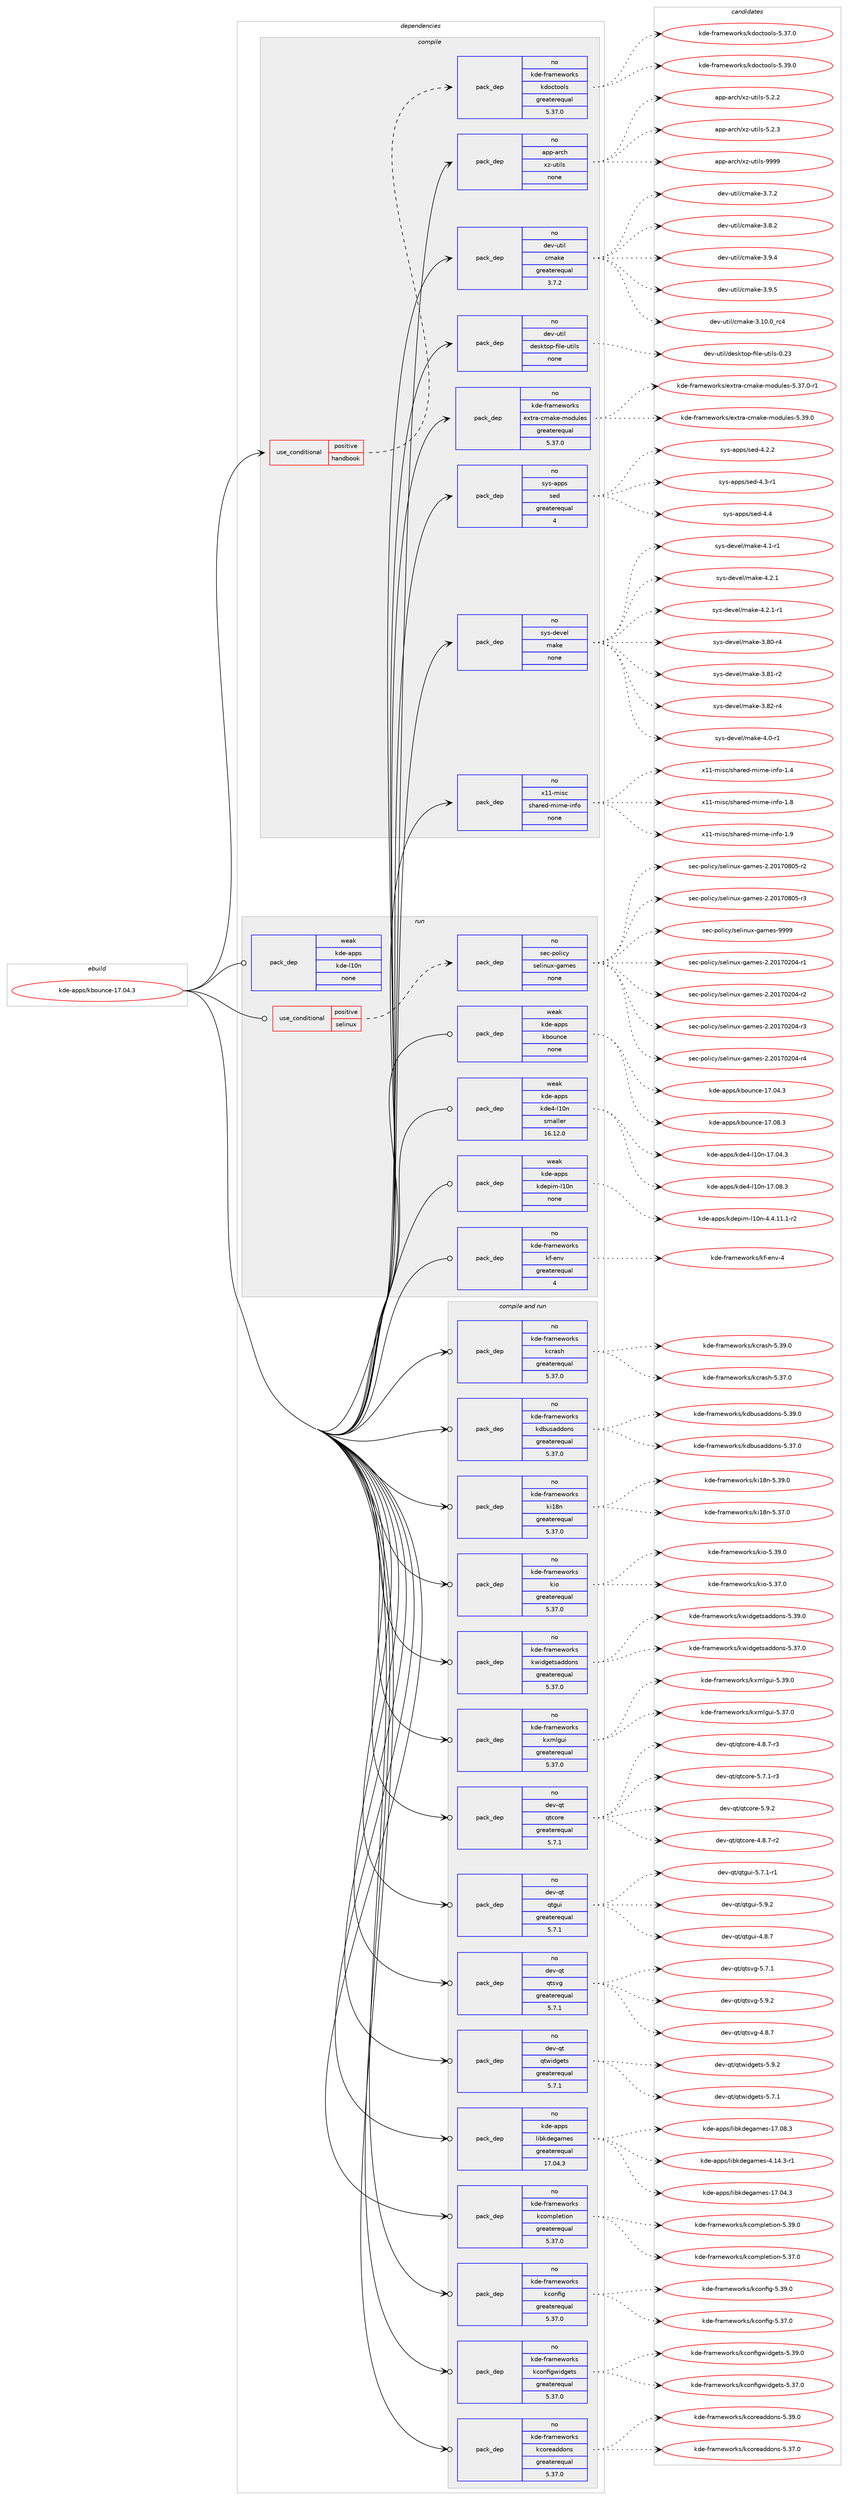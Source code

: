 digraph prolog {

# *************
# Graph options
# *************

newrank=true;
concentrate=true;
compound=true;
graph [rankdir=LR,fontname=Helvetica,fontsize=10,ranksep=1.5];#, ranksep=2.5, nodesep=0.2];
edge  [arrowhead=vee];
node  [fontname=Helvetica,fontsize=10];

# **********
# The ebuild
# **********

subgraph cluster_leftcol {
color=gray;
rank=same;
label=<<i>ebuild</i>>;
id [label="kde-apps/kbounce-17.04.3", color=red, width=4, href="../kde-apps/kbounce-17.04.3.svg"];
}

# ****************
# The dependencies
# ****************

subgraph cluster_midcol {
color=gray;
label=<<i>dependencies</i>>;
subgraph cluster_compile {
fillcolor="#eeeeee";
style=filled;
label=<<i>compile</i>>;
subgraph cond82579 {
dependency317129 [label=<<TABLE BORDER="0" CELLBORDER="1" CELLSPACING="0" CELLPADDING="4"><TR><TD ROWSPAN="3" CELLPADDING="10">use_conditional</TD></TR><TR><TD>positive</TD></TR><TR><TD>handbook</TD></TR></TABLE>>, shape=none, color=red];
subgraph pack229557 {
dependency317130 [label=<<TABLE BORDER="0" CELLBORDER="1" CELLSPACING="0" CELLPADDING="4" WIDTH="220"><TR><TD ROWSPAN="6" CELLPADDING="30">pack_dep</TD></TR><TR><TD WIDTH="110">no</TD></TR><TR><TD>kde-frameworks</TD></TR><TR><TD>kdoctools</TD></TR><TR><TD>greaterequal</TD></TR><TR><TD>5.37.0</TD></TR></TABLE>>, shape=none, color=blue];
}
dependency317129:e -> dependency317130:w [weight=20,style="dashed",arrowhead="vee"];
}
id:e -> dependency317129:w [weight=20,style="solid",arrowhead="vee"];
subgraph pack229558 {
dependency317131 [label=<<TABLE BORDER="0" CELLBORDER="1" CELLSPACING="0" CELLPADDING="4" WIDTH="220"><TR><TD ROWSPAN="6" CELLPADDING="30">pack_dep</TD></TR><TR><TD WIDTH="110">no</TD></TR><TR><TD>app-arch</TD></TR><TR><TD>xz-utils</TD></TR><TR><TD>none</TD></TR><TR><TD></TD></TR></TABLE>>, shape=none, color=blue];
}
id:e -> dependency317131:w [weight=20,style="solid",arrowhead="vee"];
subgraph pack229559 {
dependency317132 [label=<<TABLE BORDER="0" CELLBORDER="1" CELLSPACING="0" CELLPADDING="4" WIDTH="220"><TR><TD ROWSPAN="6" CELLPADDING="30">pack_dep</TD></TR><TR><TD WIDTH="110">no</TD></TR><TR><TD>dev-util</TD></TR><TR><TD>cmake</TD></TR><TR><TD>greaterequal</TD></TR><TR><TD>3.7.2</TD></TR></TABLE>>, shape=none, color=blue];
}
id:e -> dependency317132:w [weight=20,style="solid",arrowhead="vee"];
subgraph pack229560 {
dependency317133 [label=<<TABLE BORDER="0" CELLBORDER="1" CELLSPACING="0" CELLPADDING="4" WIDTH="220"><TR><TD ROWSPAN="6" CELLPADDING="30">pack_dep</TD></TR><TR><TD WIDTH="110">no</TD></TR><TR><TD>dev-util</TD></TR><TR><TD>desktop-file-utils</TD></TR><TR><TD>none</TD></TR><TR><TD></TD></TR></TABLE>>, shape=none, color=blue];
}
id:e -> dependency317133:w [weight=20,style="solid",arrowhead="vee"];
subgraph pack229561 {
dependency317134 [label=<<TABLE BORDER="0" CELLBORDER="1" CELLSPACING="0" CELLPADDING="4" WIDTH="220"><TR><TD ROWSPAN="6" CELLPADDING="30">pack_dep</TD></TR><TR><TD WIDTH="110">no</TD></TR><TR><TD>kde-frameworks</TD></TR><TR><TD>extra-cmake-modules</TD></TR><TR><TD>greaterequal</TD></TR><TR><TD>5.37.0</TD></TR></TABLE>>, shape=none, color=blue];
}
id:e -> dependency317134:w [weight=20,style="solid",arrowhead="vee"];
subgraph pack229562 {
dependency317135 [label=<<TABLE BORDER="0" CELLBORDER="1" CELLSPACING="0" CELLPADDING="4" WIDTH="220"><TR><TD ROWSPAN="6" CELLPADDING="30">pack_dep</TD></TR><TR><TD WIDTH="110">no</TD></TR><TR><TD>sys-apps</TD></TR><TR><TD>sed</TD></TR><TR><TD>greaterequal</TD></TR><TR><TD>4</TD></TR></TABLE>>, shape=none, color=blue];
}
id:e -> dependency317135:w [weight=20,style="solid",arrowhead="vee"];
subgraph pack229563 {
dependency317136 [label=<<TABLE BORDER="0" CELLBORDER="1" CELLSPACING="0" CELLPADDING="4" WIDTH="220"><TR><TD ROWSPAN="6" CELLPADDING="30">pack_dep</TD></TR><TR><TD WIDTH="110">no</TD></TR><TR><TD>sys-devel</TD></TR><TR><TD>make</TD></TR><TR><TD>none</TD></TR><TR><TD></TD></TR></TABLE>>, shape=none, color=blue];
}
id:e -> dependency317136:w [weight=20,style="solid",arrowhead="vee"];
subgraph pack229564 {
dependency317137 [label=<<TABLE BORDER="0" CELLBORDER="1" CELLSPACING="0" CELLPADDING="4" WIDTH="220"><TR><TD ROWSPAN="6" CELLPADDING="30">pack_dep</TD></TR><TR><TD WIDTH="110">no</TD></TR><TR><TD>x11-misc</TD></TR><TR><TD>shared-mime-info</TD></TR><TR><TD>none</TD></TR><TR><TD></TD></TR></TABLE>>, shape=none, color=blue];
}
id:e -> dependency317137:w [weight=20,style="solid",arrowhead="vee"];
}
subgraph cluster_compileandrun {
fillcolor="#eeeeee";
style=filled;
label=<<i>compile and run</i>>;
subgraph pack229565 {
dependency317138 [label=<<TABLE BORDER="0" CELLBORDER="1" CELLSPACING="0" CELLPADDING="4" WIDTH="220"><TR><TD ROWSPAN="6" CELLPADDING="30">pack_dep</TD></TR><TR><TD WIDTH="110">no</TD></TR><TR><TD>dev-qt</TD></TR><TR><TD>qtcore</TD></TR><TR><TD>greaterequal</TD></TR><TR><TD>5.7.1</TD></TR></TABLE>>, shape=none, color=blue];
}
id:e -> dependency317138:w [weight=20,style="solid",arrowhead="odotvee"];
subgraph pack229566 {
dependency317139 [label=<<TABLE BORDER="0" CELLBORDER="1" CELLSPACING="0" CELLPADDING="4" WIDTH="220"><TR><TD ROWSPAN="6" CELLPADDING="30">pack_dep</TD></TR><TR><TD WIDTH="110">no</TD></TR><TR><TD>dev-qt</TD></TR><TR><TD>qtgui</TD></TR><TR><TD>greaterequal</TD></TR><TR><TD>5.7.1</TD></TR></TABLE>>, shape=none, color=blue];
}
id:e -> dependency317139:w [weight=20,style="solid",arrowhead="odotvee"];
subgraph pack229567 {
dependency317140 [label=<<TABLE BORDER="0" CELLBORDER="1" CELLSPACING="0" CELLPADDING="4" WIDTH="220"><TR><TD ROWSPAN="6" CELLPADDING="30">pack_dep</TD></TR><TR><TD WIDTH="110">no</TD></TR><TR><TD>dev-qt</TD></TR><TR><TD>qtsvg</TD></TR><TR><TD>greaterequal</TD></TR><TR><TD>5.7.1</TD></TR></TABLE>>, shape=none, color=blue];
}
id:e -> dependency317140:w [weight=20,style="solid",arrowhead="odotvee"];
subgraph pack229568 {
dependency317141 [label=<<TABLE BORDER="0" CELLBORDER="1" CELLSPACING="0" CELLPADDING="4" WIDTH="220"><TR><TD ROWSPAN="6" CELLPADDING="30">pack_dep</TD></TR><TR><TD WIDTH="110">no</TD></TR><TR><TD>dev-qt</TD></TR><TR><TD>qtwidgets</TD></TR><TR><TD>greaterequal</TD></TR><TR><TD>5.7.1</TD></TR></TABLE>>, shape=none, color=blue];
}
id:e -> dependency317141:w [weight=20,style="solid",arrowhead="odotvee"];
subgraph pack229569 {
dependency317142 [label=<<TABLE BORDER="0" CELLBORDER="1" CELLSPACING="0" CELLPADDING="4" WIDTH="220"><TR><TD ROWSPAN="6" CELLPADDING="30">pack_dep</TD></TR><TR><TD WIDTH="110">no</TD></TR><TR><TD>kde-apps</TD></TR><TR><TD>libkdegames</TD></TR><TR><TD>greaterequal</TD></TR><TR><TD>17.04.3</TD></TR></TABLE>>, shape=none, color=blue];
}
id:e -> dependency317142:w [weight=20,style="solid",arrowhead="odotvee"];
subgraph pack229570 {
dependency317143 [label=<<TABLE BORDER="0" CELLBORDER="1" CELLSPACING="0" CELLPADDING="4" WIDTH="220"><TR><TD ROWSPAN="6" CELLPADDING="30">pack_dep</TD></TR><TR><TD WIDTH="110">no</TD></TR><TR><TD>kde-frameworks</TD></TR><TR><TD>kcompletion</TD></TR><TR><TD>greaterequal</TD></TR><TR><TD>5.37.0</TD></TR></TABLE>>, shape=none, color=blue];
}
id:e -> dependency317143:w [weight=20,style="solid",arrowhead="odotvee"];
subgraph pack229571 {
dependency317144 [label=<<TABLE BORDER="0" CELLBORDER="1" CELLSPACING="0" CELLPADDING="4" WIDTH="220"><TR><TD ROWSPAN="6" CELLPADDING="30">pack_dep</TD></TR><TR><TD WIDTH="110">no</TD></TR><TR><TD>kde-frameworks</TD></TR><TR><TD>kconfig</TD></TR><TR><TD>greaterequal</TD></TR><TR><TD>5.37.0</TD></TR></TABLE>>, shape=none, color=blue];
}
id:e -> dependency317144:w [weight=20,style="solid",arrowhead="odotvee"];
subgraph pack229572 {
dependency317145 [label=<<TABLE BORDER="0" CELLBORDER="1" CELLSPACING="0" CELLPADDING="4" WIDTH="220"><TR><TD ROWSPAN="6" CELLPADDING="30">pack_dep</TD></TR><TR><TD WIDTH="110">no</TD></TR><TR><TD>kde-frameworks</TD></TR><TR><TD>kconfigwidgets</TD></TR><TR><TD>greaterequal</TD></TR><TR><TD>5.37.0</TD></TR></TABLE>>, shape=none, color=blue];
}
id:e -> dependency317145:w [weight=20,style="solid",arrowhead="odotvee"];
subgraph pack229573 {
dependency317146 [label=<<TABLE BORDER="0" CELLBORDER="1" CELLSPACING="0" CELLPADDING="4" WIDTH="220"><TR><TD ROWSPAN="6" CELLPADDING="30">pack_dep</TD></TR><TR><TD WIDTH="110">no</TD></TR><TR><TD>kde-frameworks</TD></TR><TR><TD>kcoreaddons</TD></TR><TR><TD>greaterequal</TD></TR><TR><TD>5.37.0</TD></TR></TABLE>>, shape=none, color=blue];
}
id:e -> dependency317146:w [weight=20,style="solid",arrowhead="odotvee"];
subgraph pack229574 {
dependency317147 [label=<<TABLE BORDER="0" CELLBORDER="1" CELLSPACING="0" CELLPADDING="4" WIDTH="220"><TR><TD ROWSPAN="6" CELLPADDING="30">pack_dep</TD></TR><TR><TD WIDTH="110">no</TD></TR><TR><TD>kde-frameworks</TD></TR><TR><TD>kcrash</TD></TR><TR><TD>greaterequal</TD></TR><TR><TD>5.37.0</TD></TR></TABLE>>, shape=none, color=blue];
}
id:e -> dependency317147:w [weight=20,style="solid",arrowhead="odotvee"];
subgraph pack229575 {
dependency317148 [label=<<TABLE BORDER="0" CELLBORDER="1" CELLSPACING="0" CELLPADDING="4" WIDTH="220"><TR><TD ROWSPAN="6" CELLPADDING="30">pack_dep</TD></TR><TR><TD WIDTH="110">no</TD></TR><TR><TD>kde-frameworks</TD></TR><TR><TD>kdbusaddons</TD></TR><TR><TD>greaterequal</TD></TR><TR><TD>5.37.0</TD></TR></TABLE>>, shape=none, color=blue];
}
id:e -> dependency317148:w [weight=20,style="solid",arrowhead="odotvee"];
subgraph pack229576 {
dependency317149 [label=<<TABLE BORDER="0" CELLBORDER="1" CELLSPACING="0" CELLPADDING="4" WIDTH="220"><TR><TD ROWSPAN="6" CELLPADDING="30">pack_dep</TD></TR><TR><TD WIDTH="110">no</TD></TR><TR><TD>kde-frameworks</TD></TR><TR><TD>ki18n</TD></TR><TR><TD>greaterequal</TD></TR><TR><TD>5.37.0</TD></TR></TABLE>>, shape=none, color=blue];
}
id:e -> dependency317149:w [weight=20,style="solid",arrowhead="odotvee"];
subgraph pack229577 {
dependency317150 [label=<<TABLE BORDER="0" CELLBORDER="1" CELLSPACING="0" CELLPADDING="4" WIDTH="220"><TR><TD ROWSPAN="6" CELLPADDING="30">pack_dep</TD></TR><TR><TD WIDTH="110">no</TD></TR><TR><TD>kde-frameworks</TD></TR><TR><TD>kio</TD></TR><TR><TD>greaterequal</TD></TR><TR><TD>5.37.0</TD></TR></TABLE>>, shape=none, color=blue];
}
id:e -> dependency317150:w [weight=20,style="solid",arrowhead="odotvee"];
subgraph pack229578 {
dependency317151 [label=<<TABLE BORDER="0" CELLBORDER="1" CELLSPACING="0" CELLPADDING="4" WIDTH="220"><TR><TD ROWSPAN="6" CELLPADDING="30">pack_dep</TD></TR><TR><TD WIDTH="110">no</TD></TR><TR><TD>kde-frameworks</TD></TR><TR><TD>kwidgetsaddons</TD></TR><TR><TD>greaterequal</TD></TR><TR><TD>5.37.0</TD></TR></TABLE>>, shape=none, color=blue];
}
id:e -> dependency317151:w [weight=20,style="solid",arrowhead="odotvee"];
subgraph pack229579 {
dependency317152 [label=<<TABLE BORDER="0" CELLBORDER="1" CELLSPACING="0" CELLPADDING="4" WIDTH="220"><TR><TD ROWSPAN="6" CELLPADDING="30">pack_dep</TD></TR><TR><TD WIDTH="110">no</TD></TR><TR><TD>kde-frameworks</TD></TR><TR><TD>kxmlgui</TD></TR><TR><TD>greaterequal</TD></TR><TR><TD>5.37.0</TD></TR></TABLE>>, shape=none, color=blue];
}
id:e -> dependency317152:w [weight=20,style="solid",arrowhead="odotvee"];
}
subgraph cluster_run {
fillcolor="#eeeeee";
style=filled;
label=<<i>run</i>>;
subgraph cond82580 {
dependency317153 [label=<<TABLE BORDER="0" CELLBORDER="1" CELLSPACING="0" CELLPADDING="4"><TR><TD ROWSPAN="3" CELLPADDING="10">use_conditional</TD></TR><TR><TD>positive</TD></TR><TR><TD>selinux</TD></TR></TABLE>>, shape=none, color=red];
subgraph pack229580 {
dependency317154 [label=<<TABLE BORDER="0" CELLBORDER="1" CELLSPACING="0" CELLPADDING="4" WIDTH="220"><TR><TD ROWSPAN="6" CELLPADDING="30">pack_dep</TD></TR><TR><TD WIDTH="110">no</TD></TR><TR><TD>sec-policy</TD></TR><TR><TD>selinux-games</TD></TR><TR><TD>none</TD></TR><TR><TD></TD></TR></TABLE>>, shape=none, color=blue];
}
dependency317153:e -> dependency317154:w [weight=20,style="dashed",arrowhead="vee"];
}
id:e -> dependency317153:w [weight=20,style="solid",arrowhead="odot"];
subgraph pack229581 {
dependency317155 [label=<<TABLE BORDER="0" CELLBORDER="1" CELLSPACING="0" CELLPADDING="4" WIDTH="220"><TR><TD ROWSPAN="6" CELLPADDING="30">pack_dep</TD></TR><TR><TD WIDTH="110">no</TD></TR><TR><TD>kde-frameworks</TD></TR><TR><TD>kf-env</TD></TR><TR><TD>greaterequal</TD></TR><TR><TD>4</TD></TR></TABLE>>, shape=none, color=blue];
}
id:e -> dependency317155:w [weight=20,style="solid",arrowhead="odot"];
subgraph pack229582 {
dependency317156 [label=<<TABLE BORDER="0" CELLBORDER="1" CELLSPACING="0" CELLPADDING="4" WIDTH="220"><TR><TD ROWSPAN="6" CELLPADDING="30">pack_dep</TD></TR><TR><TD WIDTH="110">weak</TD></TR><TR><TD>kde-apps</TD></TR><TR><TD>kbounce</TD></TR><TR><TD>none</TD></TR><TR><TD></TD></TR></TABLE>>, shape=none, color=blue];
}
id:e -> dependency317156:w [weight=20,style="solid",arrowhead="odot"];
subgraph pack229583 {
dependency317157 [label=<<TABLE BORDER="0" CELLBORDER="1" CELLSPACING="0" CELLPADDING="4" WIDTH="220"><TR><TD ROWSPAN="6" CELLPADDING="30">pack_dep</TD></TR><TR><TD WIDTH="110">weak</TD></TR><TR><TD>kde-apps</TD></TR><TR><TD>kde-l10n</TD></TR><TR><TD>none</TD></TR><TR><TD></TD></TR></TABLE>>, shape=none, color=blue];
}
id:e -> dependency317157:w [weight=20,style="solid",arrowhead="odot"];
subgraph pack229584 {
dependency317158 [label=<<TABLE BORDER="0" CELLBORDER="1" CELLSPACING="0" CELLPADDING="4" WIDTH="220"><TR><TD ROWSPAN="6" CELLPADDING="30">pack_dep</TD></TR><TR><TD WIDTH="110">weak</TD></TR><TR><TD>kde-apps</TD></TR><TR><TD>kde4-l10n</TD></TR><TR><TD>smaller</TD></TR><TR><TD>16.12.0</TD></TR></TABLE>>, shape=none, color=blue];
}
id:e -> dependency317158:w [weight=20,style="solid",arrowhead="odot"];
subgraph pack229585 {
dependency317159 [label=<<TABLE BORDER="0" CELLBORDER="1" CELLSPACING="0" CELLPADDING="4" WIDTH="220"><TR><TD ROWSPAN="6" CELLPADDING="30">pack_dep</TD></TR><TR><TD WIDTH="110">weak</TD></TR><TR><TD>kde-apps</TD></TR><TR><TD>kdepim-l10n</TD></TR><TR><TD>none</TD></TR><TR><TD></TD></TR></TABLE>>, shape=none, color=blue];
}
id:e -> dependency317159:w [weight=20,style="solid",arrowhead="odot"];
}
}

# **************
# The candidates
# **************

subgraph cluster_choices {
rank=same;
color=gray;
label=<<i>candidates</i>>;

subgraph choice229557 {
color=black;
nodesep=1;
choice1071001014510211497109101119111114107115471071001119911611111110811545534651554648 [label="kde-frameworks/kdoctools-5.37.0", color=red, width=4,href="../kde-frameworks/kdoctools-5.37.0.svg"];
choice1071001014510211497109101119111114107115471071001119911611111110811545534651574648 [label="kde-frameworks/kdoctools-5.39.0", color=red, width=4,href="../kde-frameworks/kdoctools-5.39.0.svg"];
dependency317130:e -> choice1071001014510211497109101119111114107115471071001119911611111110811545534651554648:w [style=dotted,weight="100"];
dependency317130:e -> choice1071001014510211497109101119111114107115471071001119911611111110811545534651574648:w [style=dotted,weight="100"];
}
subgraph choice229558 {
color=black;
nodesep=1;
choice971121124597114991044712012245117116105108115455346504650 [label="app-arch/xz-utils-5.2.2", color=red, width=4,href="../app-arch/xz-utils-5.2.2.svg"];
choice971121124597114991044712012245117116105108115455346504651 [label="app-arch/xz-utils-5.2.3", color=red, width=4,href="../app-arch/xz-utils-5.2.3.svg"];
choice9711211245971149910447120122451171161051081154557575757 [label="app-arch/xz-utils-9999", color=red, width=4,href="../app-arch/xz-utils-9999.svg"];
dependency317131:e -> choice971121124597114991044712012245117116105108115455346504650:w [style=dotted,weight="100"];
dependency317131:e -> choice971121124597114991044712012245117116105108115455346504651:w [style=dotted,weight="100"];
dependency317131:e -> choice9711211245971149910447120122451171161051081154557575757:w [style=dotted,weight="100"];
}
subgraph choice229559 {
color=black;
nodesep=1;
choice1001011184511711610510847991099710710145514649484648951149952 [label="dev-util/cmake-3.10.0_rc4", color=red, width=4,href="../dev-util/cmake-3.10.0_rc4.svg"];
choice10010111845117116105108479910997107101455146554650 [label="dev-util/cmake-3.7.2", color=red, width=4,href="../dev-util/cmake-3.7.2.svg"];
choice10010111845117116105108479910997107101455146564650 [label="dev-util/cmake-3.8.2", color=red, width=4,href="../dev-util/cmake-3.8.2.svg"];
choice10010111845117116105108479910997107101455146574652 [label="dev-util/cmake-3.9.4", color=red, width=4,href="../dev-util/cmake-3.9.4.svg"];
choice10010111845117116105108479910997107101455146574653 [label="dev-util/cmake-3.9.5", color=red, width=4,href="../dev-util/cmake-3.9.5.svg"];
dependency317132:e -> choice1001011184511711610510847991099710710145514649484648951149952:w [style=dotted,weight="100"];
dependency317132:e -> choice10010111845117116105108479910997107101455146554650:w [style=dotted,weight="100"];
dependency317132:e -> choice10010111845117116105108479910997107101455146564650:w [style=dotted,weight="100"];
dependency317132:e -> choice10010111845117116105108479910997107101455146574652:w [style=dotted,weight="100"];
dependency317132:e -> choice10010111845117116105108479910997107101455146574653:w [style=dotted,weight="100"];
}
subgraph choice229560 {
color=black;
nodesep=1;
choice100101118451171161051084710010111510711611111245102105108101451171161051081154548465051 [label="dev-util/desktop-file-utils-0.23", color=red, width=4,href="../dev-util/desktop-file-utils-0.23.svg"];
dependency317133:e -> choice100101118451171161051084710010111510711611111245102105108101451171161051081154548465051:w [style=dotted,weight="100"];
}
subgraph choice229561 {
color=black;
nodesep=1;
choice1071001014510211497109101119111114107115471011201161149745991099710710145109111100117108101115455346515546484511449 [label="kde-frameworks/extra-cmake-modules-5.37.0-r1", color=red, width=4,href="../kde-frameworks/extra-cmake-modules-5.37.0-r1.svg"];
choice107100101451021149710910111911111410711547101120116114974599109971071014510911110011710810111545534651574648 [label="kde-frameworks/extra-cmake-modules-5.39.0", color=red, width=4,href="../kde-frameworks/extra-cmake-modules-5.39.0.svg"];
dependency317134:e -> choice1071001014510211497109101119111114107115471011201161149745991099710710145109111100117108101115455346515546484511449:w [style=dotted,weight="100"];
dependency317134:e -> choice107100101451021149710910111911111410711547101120116114974599109971071014510911110011710810111545534651574648:w [style=dotted,weight="100"];
}
subgraph choice229562 {
color=black;
nodesep=1;
choice115121115459711211211547115101100455246504650 [label="sys-apps/sed-4.2.2", color=red, width=4,href="../sys-apps/sed-4.2.2.svg"];
choice115121115459711211211547115101100455246514511449 [label="sys-apps/sed-4.3-r1", color=red, width=4,href="../sys-apps/sed-4.3-r1.svg"];
choice11512111545971121121154711510110045524652 [label="sys-apps/sed-4.4", color=red, width=4,href="../sys-apps/sed-4.4.svg"];
dependency317135:e -> choice115121115459711211211547115101100455246504650:w [style=dotted,weight="100"];
dependency317135:e -> choice115121115459711211211547115101100455246514511449:w [style=dotted,weight="100"];
dependency317135:e -> choice11512111545971121121154711510110045524652:w [style=dotted,weight="100"];
}
subgraph choice229563 {
color=black;
nodesep=1;
choice11512111545100101118101108471099710710145514656484511452 [label="sys-devel/make-3.80-r4", color=red, width=4,href="../sys-devel/make-3.80-r4.svg"];
choice11512111545100101118101108471099710710145514656494511450 [label="sys-devel/make-3.81-r2", color=red, width=4,href="../sys-devel/make-3.81-r2.svg"];
choice11512111545100101118101108471099710710145514656504511452 [label="sys-devel/make-3.82-r4", color=red, width=4,href="../sys-devel/make-3.82-r4.svg"];
choice115121115451001011181011084710997107101455246484511449 [label="sys-devel/make-4.0-r1", color=red, width=4,href="../sys-devel/make-4.0-r1.svg"];
choice115121115451001011181011084710997107101455246494511449 [label="sys-devel/make-4.1-r1", color=red, width=4,href="../sys-devel/make-4.1-r1.svg"];
choice115121115451001011181011084710997107101455246504649 [label="sys-devel/make-4.2.1", color=red, width=4,href="../sys-devel/make-4.2.1.svg"];
choice1151211154510010111810110847109971071014552465046494511449 [label="sys-devel/make-4.2.1-r1", color=red, width=4,href="../sys-devel/make-4.2.1-r1.svg"];
dependency317136:e -> choice11512111545100101118101108471099710710145514656484511452:w [style=dotted,weight="100"];
dependency317136:e -> choice11512111545100101118101108471099710710145514656494511450:w [style=dotted,weight="100"];
dependency317136:e -> choice11512111545100101118101108471099710710145514656504511452:w [style=dotted,weight="100"];
dependency317136:e -> choice115121115451001011181011084710997107101455246484511449:w [style=dotted,weight="100"];
dependency317136:e -> choice115121115451001011181011084710997107101455246494511449:w [style=dotted,weight="100"];
dependency317136:e -> choice115121115451001011181011084710997107101455246504649:w [style=dotted,weight="100"];
dependency317136:e -> choice1151211154510010111810110847109971071014552465046494511449:w [style=dotted,weight="100"];
}
subgraph choice229564 {
color=black;
nodesep=1;
choice120494945109105115994711510497114101100451091051091014510511010211145494652 [label="x11-misc/shared-mime-info-1.4", color=red, width=4,href="../x11-misc/shared-mime-info-1.4.svg"];
choice120494945109105115994711510497114101100451091051091014510511010211145494656 [label="x11-misc/shared-mime-info-1.8", color=red, width=4,href="../x11-misc/shared-mime-info-1.8.svg"];
choice120494945109105115994711510497114101100451091051091014510511010211145494657 [label="x11-misc/shared-mime-info-1.9", color=red, width=4,href="../x11-misc/shared-mime-info-1.9.svg"];
dependency317137:e -> choice120494945109105115994711510497114101100451091051091014510511010211145494652:w [style=dotted,weight="100"];
dependency317137:e -> choice120494945109105115994711510497114101100451091051091014510511010211145494656:w [style=dotted,weight="100"];
dependency317137:e -> choice120494945109105115994711510497114101100451091051091014510511010211145494657:w [style=dotted,weight="100"];
}
subgraph choice229565 {
color=black;
nodesep=1;
choice1001011184511311647113116991111141014552465646554511450 [label="dev-qt/qtcore-4.8.7-r2", color=red, width=4,href="../dev-qt/qtcore-4.8.7-r2.svg"];
choice1001011184511311647113116991111141014552465646554511451 [label="dev-qt/qtcore-4.8.7-r3", color=red, width=4,href="../dev-qt/qtcore-4.8.7-r3.svg"];
choice1001011184511311647113116991111141014553465546494511451 [label="dev-qt/qtcore-5.7.1-r3", color=red, width=4,href="../dev-qt/qtcore-5.7.1-r3.svg"];
choice100101118451131164711311699111114101455346574650 [label="dev-qt/qtcore-5.9.2", color=red, width=4,href="../dev-qt/qtcore-5.9.2.svg"];
dependency317138:e -> choice1001011184511311647113116991111141014552465646554511450:w [style=dotted,weight="100"];
dependency317138:e -> choice1001011184511311647113116991111141014552465646554511451:w [style=dotted,weight="100"];
dependency317138:e -> choice1001011184511311647113116991111141014553465546494511451:w [style=dotted,weight="100"];
dependency317138:e -> choice100101118451131164711311699111114101455346574650:w [style=dotted,weight="100"];
}
subgraph choice229566 {
color=black;
nodesep=1;
choice1001011184511311647113116103117105455246564655 [label="dev-qt/qtgui-4.8.7", color=red, width=4,href="../dev-qt/qtgui-4.8.7.svg"];
choice10010111845113116471131161031171054553465546494511449 [label="dev-qt/qtgui-5.7.1-r1", color=red, width=4,href="../dev-qt/qtgui-5.7.1-r1.svg"];
choice1001011184511311647113116103117105455346574650 [label="dev-qt/qtgui-5.9.2", color=red, width=4,href="../dev-qt/qtgui-5.9.2.svg"];
dependency317139:e -> choice1001011184511311647113116103117105455246564655:w [style=dotted,weight="100"];
dependency317139:e -> choice10010111845113116471131161031171054553465546494511449:w [style=dotted,weight="100"];
dependency317139:e -> choice1001011184511311647113116103117105455346574650:w [style=dotted,weight="100"];
}
subgraph choice229567 {
color=black;
nodesep=1;
choice1001011184511311647113116115118103455246564655 [label="dev-qt/qtsvg-4.8.7", color=red, width=4,href="../dev-qt/qtsvg-4.8.7.svg"];
choice1001011184511311647113116115118103455346554649 [label="dev-qt/qtsvg-5.7.1", color=red, width=4,href="../dev-qt/qtsvg-5.7.1.svg"];
choice1001011184511311647113116115118103455346574650 [label="dev-qt/qtsvg-5.9.2", color=red, width=4,href="../dev-qt/qtsvg-5.9.2.svg"];
dependency317140:e -> choice1001011184511311647113116115118103455246564655:w [style=dotted,weight="100"];
dependency317140:e -> choice1001011184511311647113116115118103455346554649:w [style=dotted,weight="100"];
dependency317140:e -> choice1001011184511311647113116115118103455346574650:w [style=dotted,weight="100"];
}
subgraph choice229568 {
color=black;
nodesep=1;
choice1001011184511311647113116119105100103101116115455346554649 [label="dev-qt/qtwidgets-5.7.1", color=red, width=4,href="../dev-qt/qtwidgets-5.7.1.svg"];
choice1001011184511311647113116119105100103101116115455346574650 [label="dev-qt/qtwidgets-5.9.2", color=red, width=4,href="../dev-qt/qtwidgets-5.9.2.svg"];
dependency317141:e -> choice1001011184511311647113116119105100103101116115455346554649:w [style=dotted,weight="100"];
dependency317141:e -> choice1001011184511311647113116119105100103101116115455346574650:w [style=dotted,weight="100"];
}
subgraph choice229569 {
color=black;
nodesep=1;
choice10710010145971121121154710810598107100101103971091011154549554648524651 [label="kde-apps/libkdegames-17.04.3", color=red, width=4,href="../kde-apps/libkdegames-17.04.3.svg"];
choice10710010145971121121154710810598107100101103971091011154549554648564651 [label="kde-apps/libkdegames-17.08.3", color=red, width=4,href="../kde-apps/libkdegames-17.08.3.svg"];
choice1071001014597112112115471081059810710010110397109101115455246495246514511449 [label="kde-apps/libkdegames-4.14.3-r1", color=red, width=4,href="../kde-apps/libkdegames-4.14.3-r1.svg"];
dependency317142:e -> choice10710010145971121121154710810598107100101103971091011154549554648524651:w [style=dotted,weight="100"];
dependency317142:e -> choice10710010145971121121154710810598107100101103971091011154549554648564651:w [style=dotted,weight="100"];
dependency317142:e -> choice1071001014597112112115471081059810710010110397109101115455246495246514511449:w [style=dotted,weight="100"];
}
subgraph choice229570 {
color=black;
nodesep=1;
choice1071001014510211497109101119111114107115471079911110911210810111610511111045534651554648 [label="kde-frameworks/kcompletion-5.37.0", color=red, width=4,href="../kde-frameworks/kcompletion-5.37.0.svg"];
choice1071001014510211497109101119111114107115471079911110911210810111610511111045534651574648 [label="kde-frameworks/kcompletion-5.39.0", color=red, width=4,href="../kde-frameworks/kcompletion-5.39.0.svg"];
dependency317143:e -> choice1071001014510211497109101119111114107115471079911110911210810111610511111045534651554648:w [style=dotted,weight="100"];
dependency317143:e -> choice1071001014510211497109101119111114107115471079911110911210810111610511111045534651574648:w [style=dotted,weight="100"];
}
subgraph choice229571 {
color=black;
nodesep=1;
choice1071001014510211497109101119111114107115471079911111010210510345534651554648 [label="kde-frameworks/kconfig-5.37.0", color=red, width=4,href="../kde-frameworks/kconfig-5.37.0.svg"];
choice1071001014510211497109101119111114107115471079911111010210510345534651574648 [label="kde-frameworks/kconfig-5.39.0", color=red, width=4,href="../kde-frameworks/kconfig-5.39.0.svg"];
dependency317144:e -> choice1071001014510211497109101119111114107115471079911111010210510345534651554648:w [style=dotted,weight="100"];
dependency317144:e -> choice1071001014510211497109101119111114107115471079911111010210510345534651574648:w [style=dotted,weight="100"];
}
subgraph choice229572 {
color=black;
nodesep=1;
choice1071001014510211497109101119111114107115471079911111010210510311910510010310111611545534651554648 [label="kde-frameworks/kconfigwidgets-5.37.0", color=red, width=4,href="../kde-frameworks/kconfigwidgets-5.37.0.svg"];
choice1071001014510211497109101119111114107115471079911111010210510311910510010310111611545534651574648 [label="kde-frameworks/kconfigwidgets-5.39.0", color=red, width=4,href="../kde-frameworks/kconfigwidgets-5.39.0.svg"];
dependency317145:e -> choice1071001014510211497109101119111114107115471079911111010210510311910510010310111611545534651554648:w [style=dotted,weight="100"];
dependency317145:e -> choice1071001014510211497109101119111114107115471079911111010210510311910510010310111611545534651574648:w [style=dotted,weight="100"];
}
subgraph choice229573 {
color=black;
nodesep=1;
choice107100101451021149710910111911111410711547107991111141019710010011111011545534651554648 [label="kde-frameworks/kcoreaddons-5.37.0", color=red, width=4,href="../kde-frameworks/kcoreaddons-5.37.0.svg"];
choice107100101451021149710910111911111410711547107991111141019710010011111011545534651574648 [label="kde-frameworks/kcoreaddons-5.39.0", color=red, width=4,href="../kde-frameworks/kcoreaddons-5.39.0.svg"];
dependency317146:e -> choice107100101451021149710910111911111410711547107991111141019710010011111011545534651554648:w [style=dotted,weight="100"];
dependency317146:e -> choice107100101451021149710910111911111410711547107991111141019710010011111011545534651574648:w [style=dotted,weight="100"];
}
subgraph choice229574 {
color=black;
nodesep=1;
choice107100101451021149710910111911111410711547107991149711510445534651554648 [label="kde-frameworks/kcrash-5.37.0", color=red, width=4,href="../kde-frameworks/kcrash-5.37.0.svg"];
choice107100101451021149710910111911111410711547107991149711510445534651574648 [label="kde-frameworks/kcrash-5.39.0", color=red, width=4,href="../kde-frameworks/kcrash-5.39.0.svg"];
dependency317147:e -> choice107100101451021149710910111911111410711547107991149711510445534651554648:w [style=dotted,weight="100"];
dependency317147:e -> choice107100101451021149710910111911111410711547107991149711510445534651574648:w [style=dotted,weight="100"];
}
subgraph choice229575 {
color=black;
nodesep=1;
choice107100101451021149710910111911111410711547107100981171159710010011111011545534651554648 [label="kde-frameworks/kdbusaddons-5.37.0", color=red, width=4,href="../kde-frameworks/kdbusaddons-5.37.0.svg"];
choice107100101451021149710910111911111410711547107100981171159710010011111011545534651574648 [label="kde-frameworks/kdbusaddons-5.39.0", color=red, width=4,href="../kde-frameworks/kdbusaddons-5.39.0.svg"];
dependency317148:e -> choice107100101451021149710910111911111410711547107100981171159710010011111011545534651554648:w [style=dotted,weight="100"];
dependency317148:e -> choice107100101451021149710910111911111410711547107100981171159710010011111011545534651574648:w [style=dotted,weight="100"];
}
subgraph choice229576 {
color=black;
nodesep=1;
choice107100101451021149710910111911111410711547107105495611045534651554648 [label="kde-frameworks/ki18n-5.37.0", color=red, width=4,href="../kde-frameworks/ki18n-5.37.0.svg"];
choice107100101451021149710910111911111410711547107105495611045534651574648 [label="kde-frameworks/ki18n-5.39.0", color=red, width=4,href="../kde-frameworks/ki18n-5.39.0.svg"];
dependency317149:e -> choice107100101451021149710910111911111410711547107105495611045534651554648:w [style=dotted,weight="100"];
dependency317149:e -> choice107100101451021149710910111911111410711547107105495611045534651574648:w [style=dotted,weight="100"];
}
subgraph choice229577 {
color=black;
nodesep=1;
choice10710010145102114971091011191111141071154710710511145534651554648 [label="kde-frameworks/kio-5.37.0", color=red, width=4,href="../kde-frameworks/kio-5.37.0.svg"];
choice10710010145102114971091011191111141071154710710511145534651574648 [label="kde-frameworks/kio-5.39.0", color=red, width=4,href="../kde-frameworks/kio-5.39.0.svg"];
dependency317150:e -> choice10710010145102114971091011191111141071154710710511145534651554648:w [style=dotted,weight="100"];
dependency317150:e -> choice10710010145102114971091011191111141071154710710511145534651574648:w [style=dotted,weight="100"];
}
subgraph choice229578 {
color=black;
nodesep=1;
choice1071001014510211497109101119111114107115471071191051001031011161159710010011111011545534651554648 [label="kde-frameworks/kwidgetsaddons-5.37.0", color=red, width=4,href="../kde-frameworks/kwidgetsaddons-5.37.0.svg"];
choice1071001014510211497109101119111114107115471071191051001031011161159710010011111011545534651574648 [label="kde-frameworks/kwidgetsaddons-5.39.0", color=red, width=4,href="../kde-frameworks/kwidgetsaddons-5.39.0.svg"];
dependency317151:e -> choice1071001014510211497109101119111114107115471071191051001031011161159710010011111011545534651554648:w [style=dotted,weight="100"];
dependency317151:e -> choice1071001014510211497109101119111114107115471071191051001031011161159710010011111011545534651574648:w [style=dotted,weight="100"];
}
subgraph choice229579 {
color=black;
nodesep=1;
choice10710010145102114971091011191111141071154710712010910810311710545534651554648 [label="kde-frameworks/kxmlgui-5.37.0", color=red, width=4,href="../kde-frameworks/kxmlgui-5.37.0.svg"];
choice10710010145102114971091011191111141071154710712010910810311710545534651574648 [label="kde-frameworks/kxmlgui-5.39.0", color=red, width=4,href="../kde-frameworks/kxmlgui-5.39.0.svg"];
dependency317152:e -> choice10710010145102114971091011191111141071154710712010910810311710545534651554648:w [style=dotted,weight="100"];
dependency317152:e -> choice10710010145102114971091011191111141071154710712010910810311710545534651574648:w [style=dotted,weight="100"];
}
subgraph choice229580 {
color=black;
nodesep=1;
choice11510199451121111081059912147115101108105110117120451039710910111545504650484955485048524511449 [label="sec-policy/selinux-games-2.20170204-r1", color=red, width=4,href="../sec-policy/selinux-games-2.20170204-r1.svg"];
choice11510199451121111081059912147115101108105110117120451039710910111545504650484955485048524511450 [label="sec-policy/selinux-games-2.20170204-r2", color=red, width=4,href="../sec-policy/selinux-games-2.20170204-r2.svg"];
choice11510199451121111081059912147115101108105110117120451039710910111545504650484955485048524511451 [label="sec-policy/selinux-games-2.20170204-r3", color=red, width=4,href="../sec-policy/selinux-games-2.20170204-r3.svg"];
choice11510199451121111081059912147115101108105110117120451039710910111545504650484955485048524511452 [label="sec-policy/selinux-games-2.20170204-r4", color=red, width=4,href="../sec-policy/selinux-games-2.20170204-r4.svg"];
choice11510199451121111081059912147115101108105110117120451039710910111545504650484955485648534511450 [label="sec-policy/selinux-games-2.20170805-r2", color=red, width=4,href="../sec-policy/selinux-games-2.20170805-r2.svg"];
choice11510199451121111081059912147115101108105110117120451039710910111545504650484955485648534511451 [label="sec-policy/selinux-games-2.20170805-r3", color=red, width=4,href="../sec-policy/selinux-games-2.20170805-r3.svg"];
choice1151019945112111108105991214711510110810511011712045103971091011154557575757 [label="sec-policy/selinux-games-9999", color=red, width=4,href="../sec-policy/selinux-games-9999.svg"];
dependency317154:e -> choice11510199451121111081059912147115101108105110117120451039710910111545504650484955485048524511449:w [style=dotted,weight="100"];
dependency317154:e -> choice11510199451121111081059912147115101108105110117120451039710910111545504650484955485048524511450:w [style=dotted,weight="100"];
dependency317154:e -> choice11510199451121111081059912147115101108105110117120451039710910111545504650484955485048524511451:w [style=dotted,weight="100"];
dependency317154:e -> choice11510199451121111081059912147115101108105110117120451039710910111545504650484955485048524511452:w [style=dotted,weight="100"];
dependency317154:e -> choice11510199451121111081059912147115101108105110117120451039710910111545504650484955485648534511450:w [style=dotted,weight="100"];
dependency317154:e -> choice11510199451121111081059912147115101108105110117120451039710910111545504650484955485648534511451:w [style=dotted,weight="100"];
dependency317154:e -> choice1151019945112111108105991214711510110810511011712045103971091011154557575757:w [style=dotted,weight="100"];
}
subgraph choice229581 {
color=black;
nodesep=1;
choice107100101451021149710910111911111410711547107102451011101184552 [label="kde-frameworks/kf-env-4", color=red, width=4,href="../kde-frameworks/kf-env-4.svg"];
dependency317155:e -> choice107100101451021149710910111911111410711547107102451011101184552:w [style=dotted,weight="100"];
}
subgraph choice229582 {
color=black;
nodesep=1;
choice10710010145971121121154710798111117110991014549554648524651 [label="kde-apps/kbounce-17.04.3", color=red, width=4,href="../kde-apps/kbounce-17.04.3.svg"];
choice10710010145971121121154710798111117110991014549554648564651 [label="kde-apps/kbounce-17.08.3", color=red, width=4,href="../kde-apps/kbounce-17.08.3.svg"];
dependency317156:e -> choice10710010145971121121154710798111117110991014549554648524651:w [style=dotted,weight="100"];
dependency317156:e -> choice10710010145971121121154710798111117110991014549554648564651:w [style=dotted,weight="100"];
}
subgraph choice229583 {
color=black;
nodesep=1;
}
subgraph choice229584 {
color=black;
nodesep=1;
choice107100101459711211211547107100101524510849481104549554648524651 [label="kde-apps/kde4-l10n-17.04.3", color=red, width=4,href="../kde-apps/kde4-l10n-17.04.3.svg"];
choice107100101459711211211547107100101524510849481104549554648564651 [label="kde-apps/kde4-l10n-17.08.3", color=red, width=4,href="../kde-apps/kde4-l10n-17.08.3.svg"];
dependency317158:e -> choice107100101459711211211547107100101524510849481104549554648524651:w [style=dotted,weight="100"];
dependency317158:e -> choice107100101459711211211547107100101524510849481104549554648564651:w [style=dotted,weight="100"];
}
subgraph choice229585 {
color=black;
nodesep=1;
choice1071001014597112112115471071001011121051094510849481104552465246494946494511450 [label="kde-apps/kdepim-l10n-4.4.11.1-r2", color=red, width=4,href="../kde-apps/kdepim-l10n-4.4.11.1-r2.svg"];
dependency317159:e -> choice1071001014597112112115471071001011121051094510849481104552465246494946494511450:w [style=dotted,weight="100"];
}
}

}

